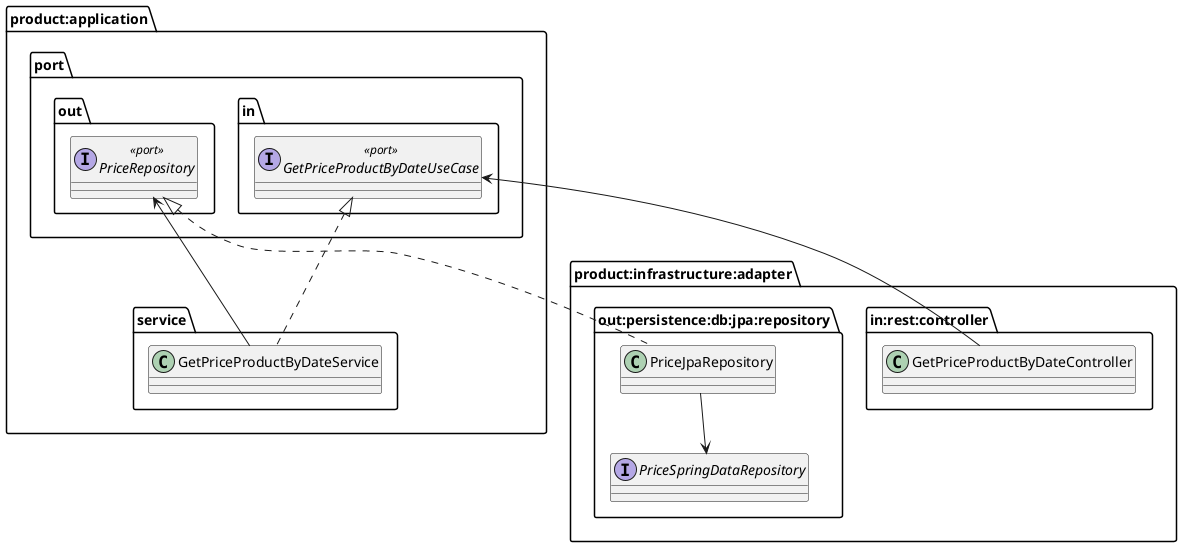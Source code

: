 @startuml

package "product:application.port.in" {
        interface GetPriceProductByDateUseCase<<port>>
}

package "product:infrastructure:adapter.in:rest:controller" {
        class GetPriceProductByDateController  {}
         GetPriceProductByDateController --> GetPriceProductByDateUseCase
}

package "product:application.service" {
        class GetPriceProductByDateService
        GetPriceProductByDateUseCase <|.. GetPriceProductByDateService

}

package "product:application.port.out" {
        interface PriceRepository<<port>>

        GetPriceProductByDateService --> PriceRepository
}

package "product:infrastructure:adapter.out:persistence:db:jpa:repository" {
        class PriceJpaRepository  {}
        interface PriceSpringDataRepository  {}

        PriceRepository <|.. PriceJpaRepository
        PriceJpaRepository --> PriceSpringDataRepository
}

@enduml